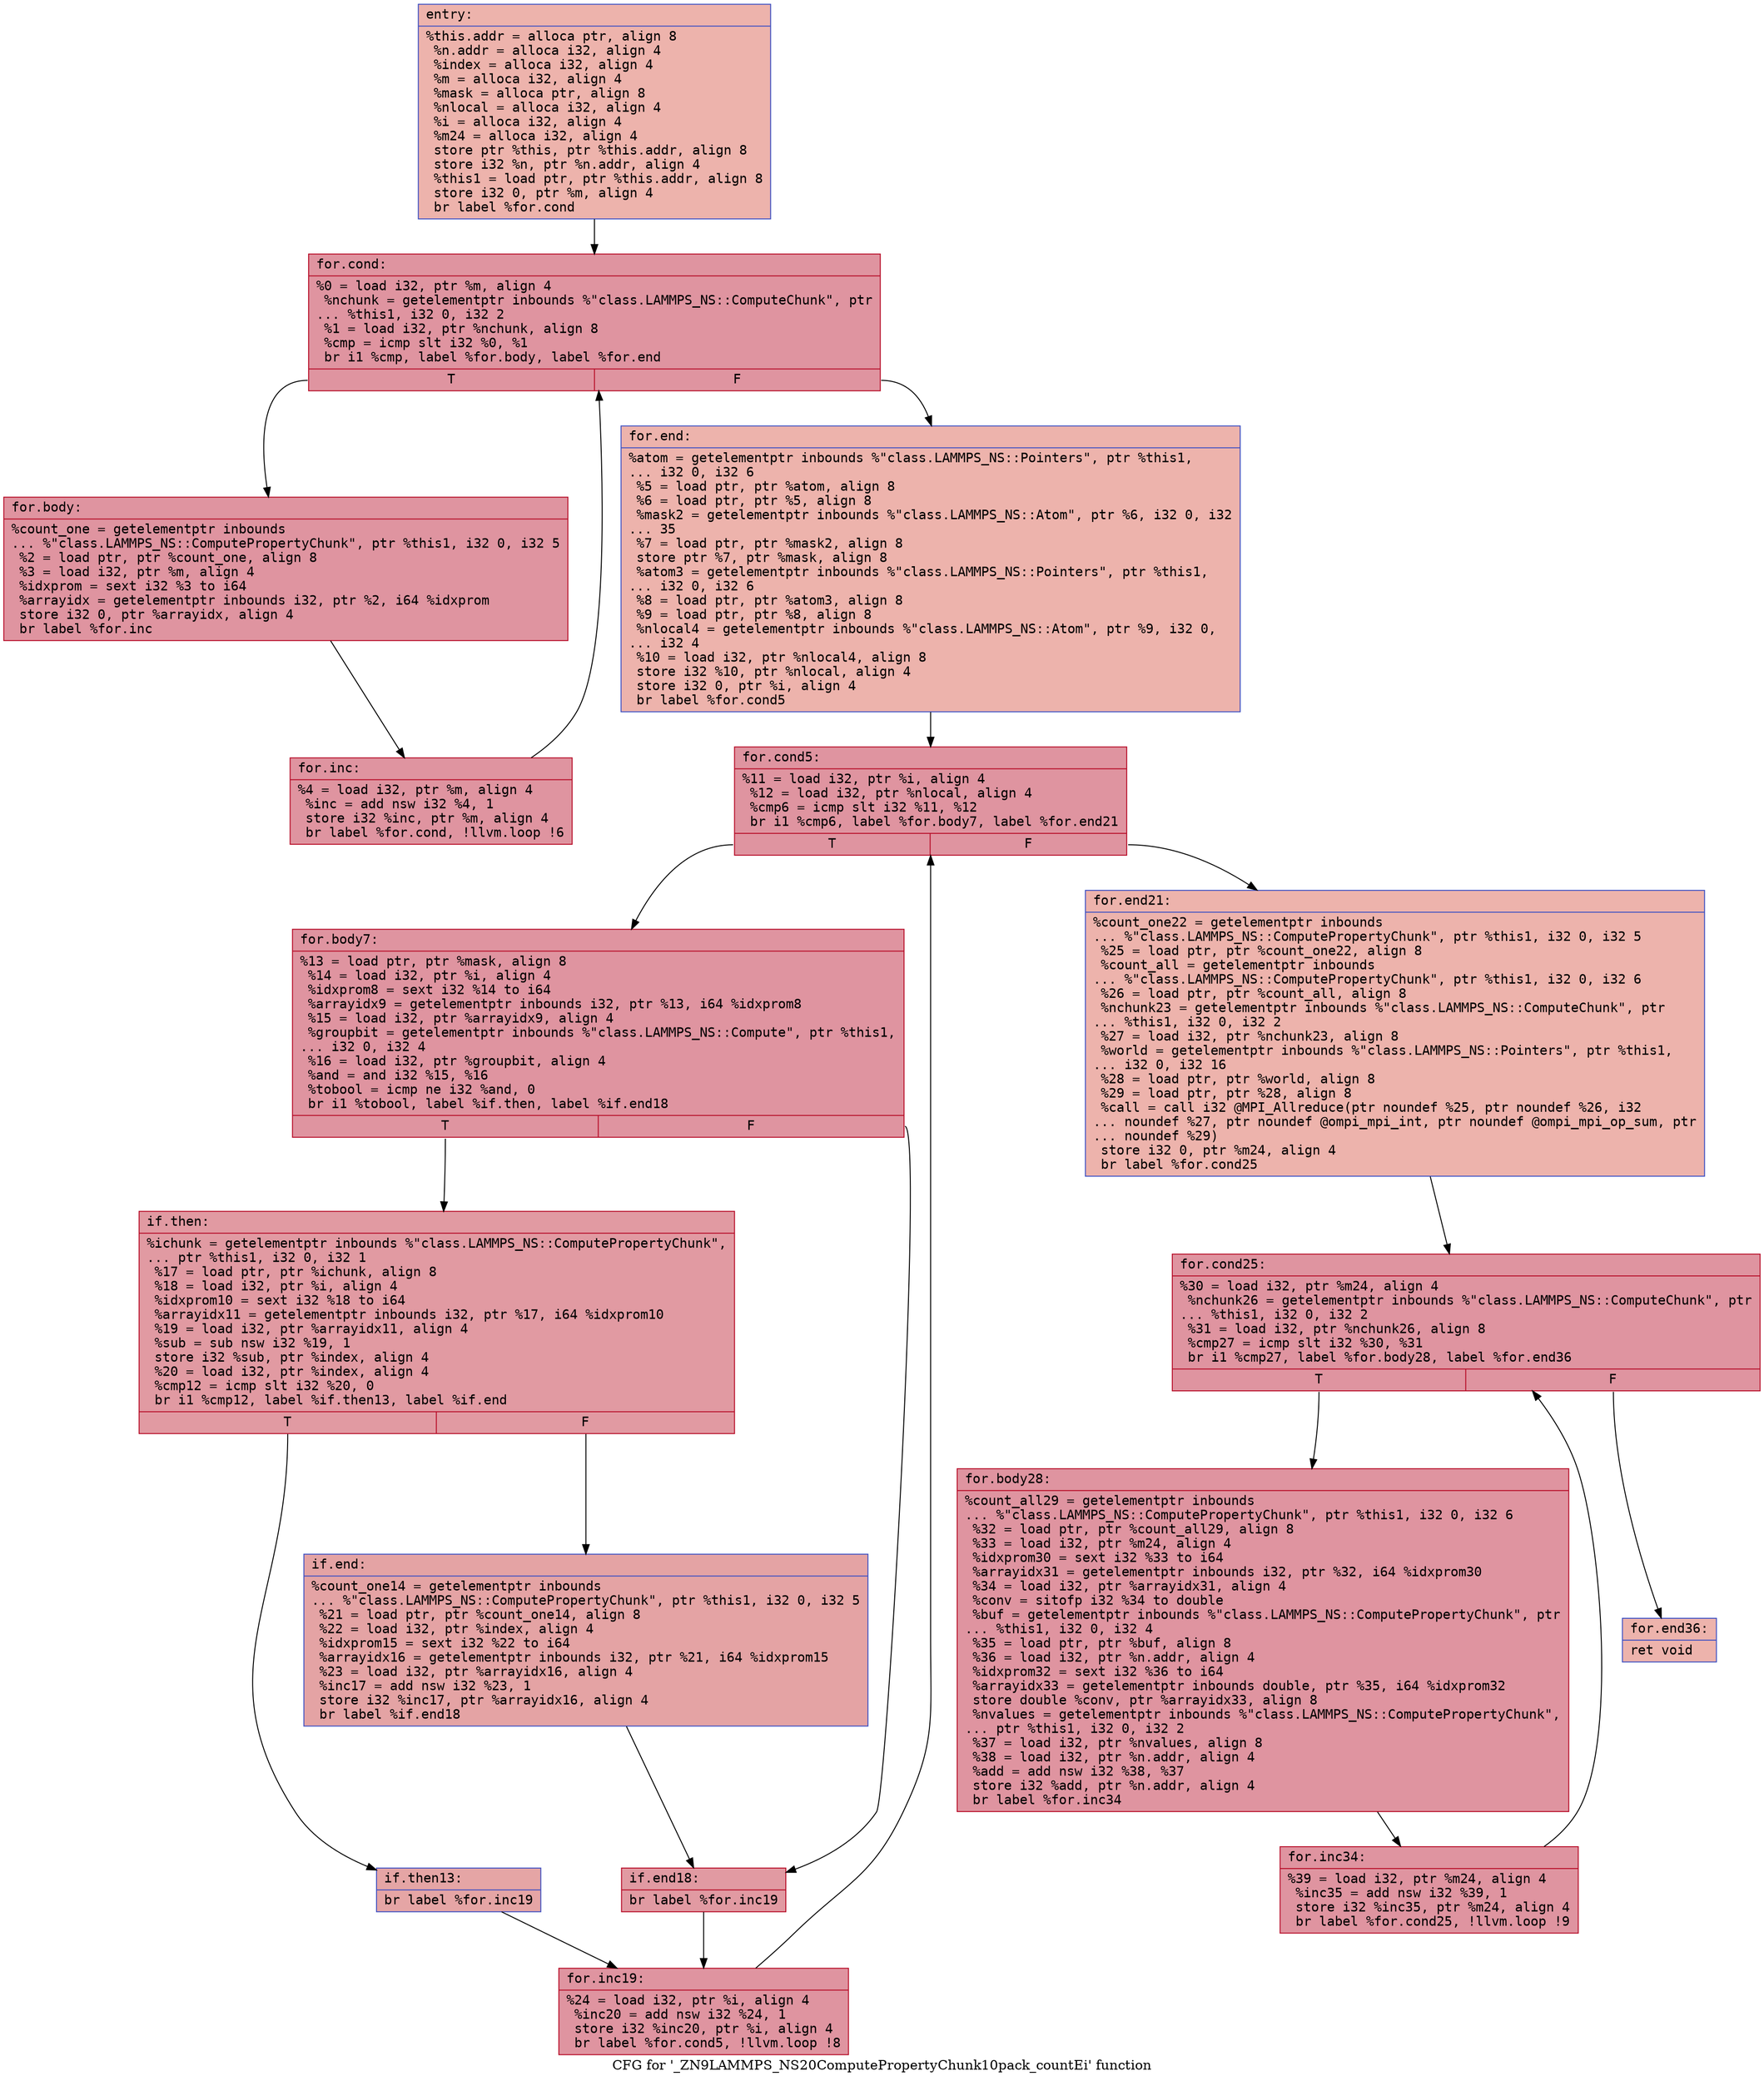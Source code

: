 digraph "CFG for '_ZN9LAMMPS_NS20ComputePropertyChunk10pack_countEi' function" {
	label="CFG for '_ZN9LAMMPS_NS20ComputePropertyChunk10pack_countEi' function";

	Node0x55b1604ef410 [shape=record,color="#3d50c3ff", style=filled, fillcolor="#d6524470" fontname="Courier",label="{entry:\l|  %this.addr = alloca ptr, align 8\l  %n.addr = alloca i32, align 4\l  %index = alloca i32, align 4\l  %m = alloca i32, align 4\l  %mask = alloca ptr, align 8\l  %nlocal = alloca i32, align 4\l  %i = alloca i32, align 4\l  %m24 = alloca i32, align 4\l  store ptr %this, ptr %this.addr, align 8\l  store i32 %n, ptr %n.addr, align 4\l  %this1 = load ptr, ptr %this.addr, align 8\l  store i32 0, ptr %m, align 4\l  br label %for.cond\l}"];
	Node0x55b1604ef410 -> Node0x55b1604ef850[tooltip="entry -> for.cond\nProbability 100.00%" ];
	Node0x55b1604ef850 [shape=record,color="#b70d28ff", style=filled, fillcolor="#b70d2870" fontname="Courier",label="{for.cond:\l|  %0 = load i32, ptr %m, align 4\l  %nchunk = getelementptr inbounds %\"class.LAMMPS_NS::ComputeChunk\", ptr\l... %this1, i32 0, i32 2\l  %1 = load i32, ptr %nchunk, align 8\l  %cmp = icmp slt i32 %0, %1\l  br i1 %cmp, label %for.body, label %for.end\l|{<s0>T|<s1>F}}"];
	Node0x55b1604ef850:s0 -> Node0x55b1604efd70[tooltip="for.cond -> for.body\nProbability 96.88%" ];
	Node0x55b1604ef850:s1 -> Node0x55b1604efdf0[tooltip="for.cond -> for.end\nProbability 3.12%" ];
	Node0x55b1604efd70 [shape=record,color="#b70d28ff", style=filled, fillcolor="#b70d2870" fontname="Courier",label="{for.body:\l|  %count_one = getelementptr inbounds\l... %\"class.LAMMPS_NS::ComputePropertyChunk\", ptr %this1, i32 0, i32 5\l  %2 = load ptr, ptr %count_one, align 8\l  %3 = load i32, ptr %m, align 4\l  %idxprom = sext i32 %3 to i64\l  %arrayidx = getelementptr inbounds i32, ptr %2, i64 %idxprom\l  store i32 0, ptr %arrayidx, align 4\l  br label %for.inc\l}"];
	Node0x55b1604efd70 -> Node0x55b1604f0300[tooltip="for.body -> for.inc\nProbability 100.00%" ];
	Node0x55b1604f0300 [shape=record,color="#b70d28ff", style=filled, fillcolor="#b70d2870" fontname="Courier",label="{for.inc:\l|  %4 = load i32, ptr %m, align 4\l  %inc = add nsw i32 %4, 1\l  store i32 %inc, ptr %m, align 4\l  br label %for.cond, !llvm.loop !6\l}"];
	Node0x55b1604f0300 -> Node0x55b1604ef850[tooltip="for.inc -> for.cond\nProbability 100.00%" ];
	Node0x55b1604efdf0 [shape=record,color="#3d50c3ff", style=filled, fillcolor="#d6524470" fontname="Courier",label="{for.end:\l|  %atom = getelementptr inbounds %\"class.LAMMPS_NS::Pointers\", ptr %this1,\l... i32 0, i32 6\l  %5 = load ptr, ptr %atom, align 8\l  %6 = load ptr, ptr %5, align 8\l  %mask2 = getelementptr inbounds %\"class.LAMMPS_NS::Atom\", ptr %6, i32 0, i32\l... 35\l  %7 = load ptr, ptr %mask2, align 8\l  store ptr %7, ptr %mask, align 8\l  %atom3 = getelementptr inbounds %\"class.LAMMPS_NS::Pointers\", ptr %this1,\l... i32 0, i32 6\l  %8 = load ptr, ptr %atom3, align 8\l  %9 = load ptr, ptr %8, align 8\l  %nlocal4 = getelementptr inbounds %\"class.LAMMPS_NS::Atom\", ptr %9, i32 0,\l... i32 4\l  %10 = load i32, ptr %nlocal4, align 8\l  store i32 %10, ptr %nlocal, align 4\l  store i32 0, ptr %i, align 4\l  br label %for.cond5\l}"];
	Node0x55b1604efdf0 -> Node0x55b1604f1510[tooltip="for.end -> for.cond5\nProbability 100.00%" ];
	Node0x55b1604f1510 [shape=record,color="#b70d28ff", style=filled, fillcolor="#b70d2870" fontname="Courier",label="{for.cond5:\l|  %11 = load i32, ptr %i, align 4\l  %12 = load i32, ptr %nlocal, align 4\l  %cmp6 = icmp slt i32 %11, %12\l  br i1 %cmp6, label %for.body7, label %for.end21\l|{<s0>T|<s1>F}}"];
	Node0x55b1604f1510:s0 -> Node0x55b1604f17b0[tooltip="for.cond5 -> for.body7\nProbability 96.88%" ];
	Node0x55b1604f1510:s1 -> Node0x55b1604f1830[tooltip="for.cond5 -> for.end21\nProbability 3.12%" ];
	Node0x55b1604f17b0 [shape=record,color="#b70d28ff", style=filled, fillcolor="#b70d2870" fontname="Courier",label="{for.body7:\l|  %13 = load ptr, ptr %mask, align 8\l  %14 = load i32, ptr %i, align 4\l  %idxprom8 = sext i32 %14 to i64\l  %arrayidx9 = getelementptr inbounds i32, ptr %13, i64 %idxprom8\l  %15 = load i32, ptr %arrayidx9, align 4\l  %groupbit = getelementptr inbounds %\"class.LAMMPS_NS::Compute\", ptr %this1,\l... i32 0, i32 4\l  %16 = load i32, ptr %groupbit, align 4\l  %and = and i32 %15, %16\l  %tobool = icmp ne i32 %and, 0\l  br i1 %tobool, label %if.then, label %if.end18\l|{<s0>T|<s1>F}}"];
	Node0x55b1604f17b0:s0 -> Node0x55b1604f1f20[tooltip="for.body7 -> if.then\nProbability 62.50%" ];
	Node0x55b1604f17b0:s1 -> Node0x55b1604f1f90[tooltip="for.body7 -> if.end18\nProbability 37.50%" ];
	Node0x55b1604f1f20 [shape=record,color="#b70d28ff", style=filled, fillcolor="#bb1b2c70" fontname="Courier",label="{if.then:\l|  %ichunk = getelementptr inbounds %\"class.LAMMPS_NS::ComputePropertyChunk\",\l... ptr %this1, i32 0, i32 1\l  %17 = load ptr, ptr %ichunk, align 8\l  %18 = load i32, ptr %i, align 4\l  %idxprom10 = sext i32 %18 to i64\l  %arrayidx11 = getelementptr inbounds i32, ptr %17, i64 %idxprom10\l  %19 = load i32, ptr %arrayidx11, align 4\l  %sub = sub nsw i32 %19, 1\l  store i32 %sub, ptr %index, align 4\l  %20 = load i32, ptr %index, align 4\l  %cmp12 = icmp slt i32 %20, 0\l  br i1 %cmp12, label %if.then13, label %if.end\l|{<s0>T|<s1>F}}"];
	Node0x55b1604f1f20:s0 -> Node0x55b1604f2710[tooltip="if.then -> if.then13\nProbability 37.50%" ];
	Node0x55b1604f1f20:s1 -> Node0x55b1604f2790[tooltip="if.then -> if.end\nProbability 62.50%" ];
	Node0x55b1604f2710 [shape=record,color="#3d50c3ff", style=filled, fillcolor="#c5333470" fontname="Courier",label="{if.then13:\l|  br label %for.inc19\l}"];
	Node0x55b1604f2710 -> Node0x55b1604f28b0[tooltip="if.then13 -> for.inc19\nProbability 100.00%" ];
	Node0x55b1604f2790 [shape=record,color="#3d50c3ff", style=filled, fillcolor="#c32e3170" fontname="Courier",label="{if.end:\l|  %count_one14 = getelementptr inbounds\l... %\"class.LAMMPS_NS::ComputePropertyChunk\", ptr %this1, i32 0, i32 5\l  %21 = load ptr, ptr %count_one14, align 8\l  %22 = load i32, ptr %index, align 4\l  %idxprom15 = sext i32 %22 to i64\l  %arrayidx16 = getelementptr inbounds i32, ptr %21, i64 %idxprom15\l  %23 = load i32, ptr %arrayidx16, align 4\l  %inc17 = add nsw i32 %23, 1\l  store i32 %inc17, ptr %arrayidx16, align 4\l  br label %if.end18\l}"];
	Node0x55b1604f2790 -> Node0x55b1604f1f90[tooltip="if.end -> if.end18\nProbability 100.00%" ];
	Node0x55b1604f1f90 [shape=record,color="#b70d28ff", style=filled, fillcolor="#bb1b2c70" fontname="Courier",label="{if.end18:\l|  br label %for.inc19\l}"];
	Node0x55b1604f1f90 -> Node0x55b1604f28b0[tooltip="if.end18 -> for.inc19\nProbability 100.00%" ];
	Node0x55b1604f28b0 [shape=record,color="#b70d28ff", style=filled, fillcolor="#b70d2870" fontname="Courier",label="{for.inc19:\l|  %24 = load i32, ptr %i, align 4\l  %inc20 = add nsw i32 %24, 1\l  store i32 %inc20, ptr %i, align 4\l  br label %for.cond5, !llvm.loop !8\l}"];
	Node0x55b1604f28b0 -> Node0x55b1604f1510[tooltip="for.inc19 -> for.cond5\nProbability 100.00%" ];
	Node0x55b1604f1830 [shape=record,color="#3d50c3ff", style=filled, fillcolor="#d6524470" fontname="Courier",label="{for.end21:\l|  %count_one22 = getelementptr inbounds\l... %\"class.LAMMPS_NS::ComputePropertyChunk\", ptr %this1, i32 0, i32 5\l  %25 = load ptr, ptr %count_one22, align 8\l  %count_all = getelementptr inbounds\l... %\"class.LAMMPS_NS::ComputePropertyChunk\", ptr %this1, i32 0, i32 6\l  %26 = load ptr, ptr %count_all, align 8\l  %nchunk23 = getelementptr inbounds %\"class.LAMMPS_NS::ComputeChunk\", ptr\l... %this1, i32 0, i32 2\l  %27 = load i32, ptr %nchunk23, align 8\l  %world = getelementptr inbounds %\"class.LAMMPS_NS::Pointers\", ptr %this1,\l... i32 0, i32 16\l  %28 = load ptr, ptr %world, align 8\l  %29 = load ptr, ptr %28, align 8\l  %call = call i32 @MPI_Allreduce(ptr noundef %25, ptr noundef %26, i32\l... noundef %27, ptr noundef @ompi_mpi_int, ptr noundef @ompi_mpi_op_sum, ptr\l... noundef %29)\l  store i32 0, ptr %m24, align 4\l  br label %for.cond25\l}"];
	Node0x55b1604f1830 -> Node0x55b1604f42b0[tooltip="for.end21 -> for.cond25\nProbability 100.00%" ];
	Node0x55b1604f42b0 [shape=record,color="#b70d28ff", style=filled, fillcolor="#b70d2870" fontname="Courier",label="{for.cond25:\l|  %30 = load i32, ptr %m24, align 4\l  %nchunk26 = getelementptr inbounds %\"class.LAMMPS_NS::ComputeChunk\", ptr\l... %this1, i32 0, i32 2\l  %31 = load i32, ptr %nchunk26, align 8\l  %cmp27 = icmp slt i32 %30, %31\l  br i1 %cmp27, label %for.body28, label %for.end36\l|{<s0>T|<s1>F}}"];
	Node0x55b1604f42b0:s0 -> Node0x55b1604f45f0[tooltip="for.cond25 -> for.body28\nProbability 96.88%" ];
	Node0x55b1604f42b0:s1 -> Node0x55b1604f4670[tooltip="for.cond25 -> for.end36\nProbability 3.12%" ];
	Node0x55b1604f45f0 [shape=record,color="#b70d28ff", style=filled, fillcolor="#b70d2870" fontname="Courier",label="{for.body28:\l|  %count_all29 = getelementptr inbounds\l... %\"class.LAMMPS_NS::ComputePropertyChunk\", ptr %this1, i32 0, i32 6\l  %32 = load ptr, ptr %count_all29, align 8\l  %33 = load i32, ptr %m24, align 4\l  %idxprom30 = sext i32 %33 to i64\l  %arrayidx31 = getelementptr inbounds i32, ptr %32, i64 %idxprom30\l  %34 = load i32, ptr %arrayidx31, align 4\l  %conv = sitofp i32 %34 to double\l  %buf = getelementptr inbounds %\"class.LAMMPS_NS::ComputePropertyChunk\", ptr\l... %this1, i32 0, i32 4\l  %35 = load ptr, ptr %buf, align 8\l  %36 = load i32, ptr %n.addr, align 4\l  %idxprom32 = sext i32 %36 to i64\l  %arrayidx33 = getelementptr inbounds double, ptr %35, i64 %idxprom32\l  store double %conv, ptr %arrayidx33, align 8\l  %nvalues = getelementptr inbounds %\"class.LAMMPS_NS::ComputePropertyChunk\",\l... ptr %this1, i32 0, i32 2\l  %37 = load i32, ptr %nvalues, align 8\l  %38 = load i32, ptr %n.addr, align 4\l  %add = add nsw i32 %38, %37\l  store i32 %add, ptr %n.addr, align 4\l  br label %for.inc34\l}"];
	Node0x55b1604f45f0 -> Node0x55b1604f5330[tooltip="for.body28 -> for.inc34\nProbability 100.00%" ];
	Node0x55b1604f5330 [shape=record,color="#b70d28ff", style=filled, fillcolor="#b70d2870" fontname="Courier",label="{for.inc34:\l|  %39 = load i32, ptr %m24, align 4\l  %inc35 = add nsw i32 %39, 1\l  store i32 %inc35, ptr %m24, align 4\l  br label %for.cond25, !llvm.loop !9\l}"];
	Node0x55b1604f5330 -> Node0x55b1604f42b0[tooltip="for.inc34 -> for.cond25\nProbability 100.00%" ];
	Node0x55b1604f4670 [shape=record,color="#3d50c3ff", style=filled, fillcolor="#d6524470" fontname="Courier",label="{for.end36:\l|  ret void\l}"];
}
